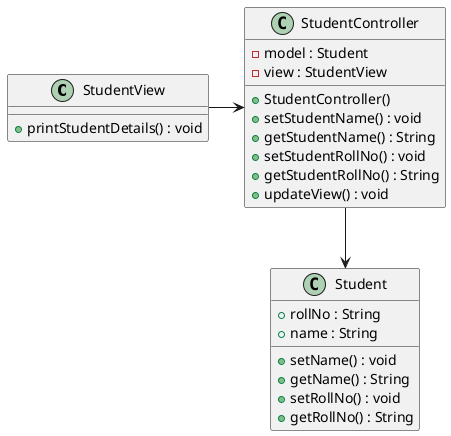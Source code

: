 @startuml

class StudentView {
  +printStudentDetails() : void
}

class StudentController {
  -model : Student
  -view : StudentView
  +StudentController()
  +setStudentName() : void
  +getStudentName() : String
  +setStudentRollNo() : void
  +getStudentRollNo() : String
  +updateView() : void
}

class Student {
  +rollNo : String
  +name : String
  +setName() : void
  +getName() : String
  +setRollNo() : void
  +getRollNo() : String
}

StudentView -right-> StudentController
StudentController -down->  Student

@enduml